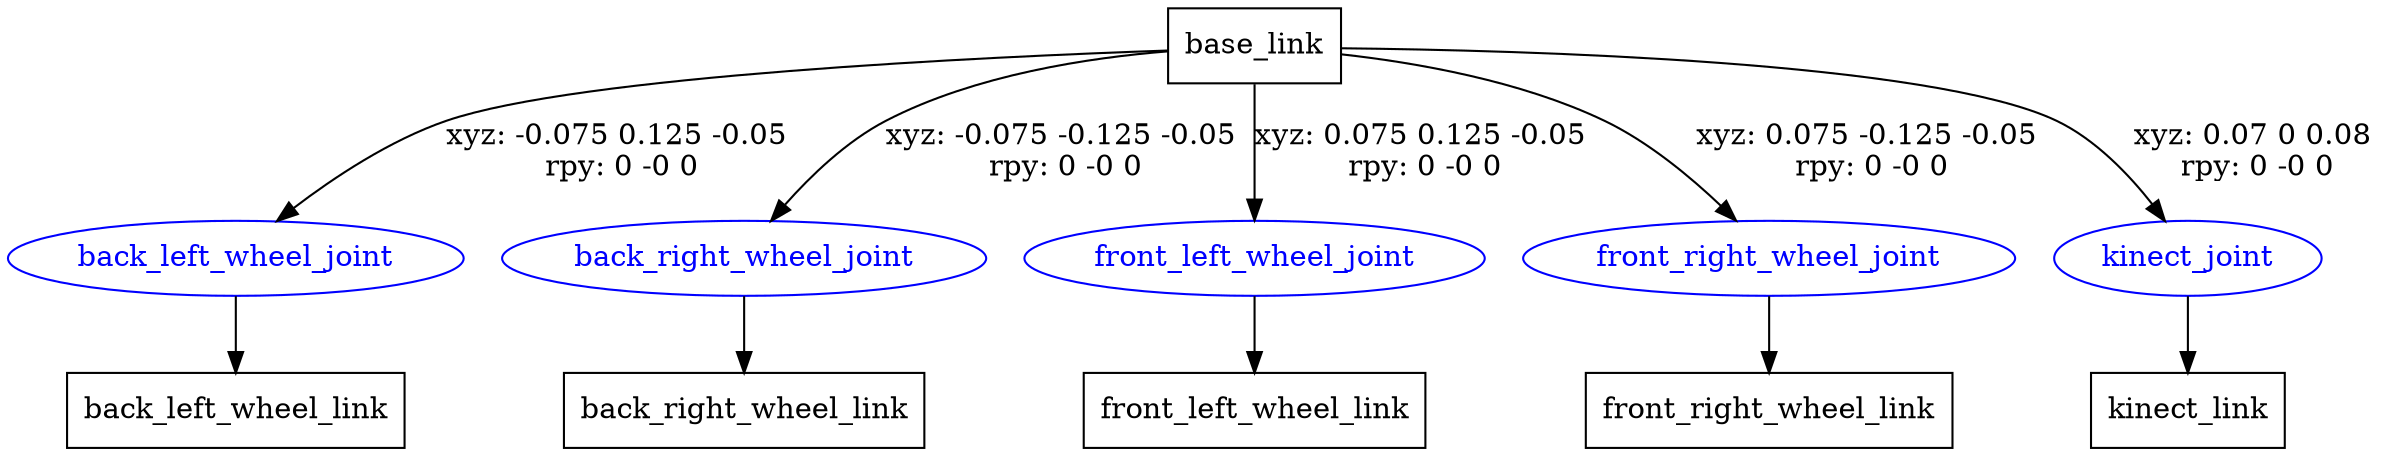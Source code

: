 digraph G {
node [shape=box];
"base_link" [label="base_link"];
"back_left_wheel_link" [label="back_left_wheel_link"];
"back_right_wheel_link" [label="back_right_wheel_link"];
"front_left_wheel_link" [label="front_left_wheel_link"];
"front_right_wheel_link" [label="front_right_wheel_link"];
"kinect_link" [label="kinect_link"];
node [shape=ellipse, color=blue, fontcolor=blue];
"base_link" -> "back_left_wheel_joint" [label="xyz: -0.075 0.125 -0.05 \nrpy: 0 -0 0"]
"back_left_wheel_joint" -> "back_left_wheel_link"
"base_link" -> "back_right_wheel_joint" [label="xyz: -0.075 -0.125 -0.05 \nrpy: 0 -0 0"]
"back_right_wheel_joint" -> "back_right_wheel_link"
"base_link" -> "front_left_wheel_joint" [label="xyz: 0.075 0.125 -0.05 \nrpy: 0 -0 0"]
"front_left_wheel_joint" -> "front_left_wheel_link"
"base_link" -> "front_right_wheel_joint" [label="xyz: 0.075 -0.125 -0.05 \nrpy: 0 -0 0"]
"front_right_wheel_joint" -> "front_right_wheel_link"
"base_link" -> "kinect_joint" [label="xyz: 0.07 0 0.08 \nrpy: 0 -0 0"]
"kinect_joint" -> "kinect_link"
}
